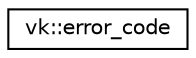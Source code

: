 digraph "Graphical Class Hierarchy"
{
 // LATEX_PDF_SIZE
  edge [fontname="Helvetica",fontsize="10",labelfontname="Helvetica",labelfontsize="10"];
  node [fontname="Helvetica",fontsize="10",shape=record];
  rankdir="LR";
  Node0 [label="vk::error_code",height=0.2,width=0.4,color="black", fillcolor="white", style="filled",URL="$classvk_1_1error__code.html",tooltip=" "];
}
